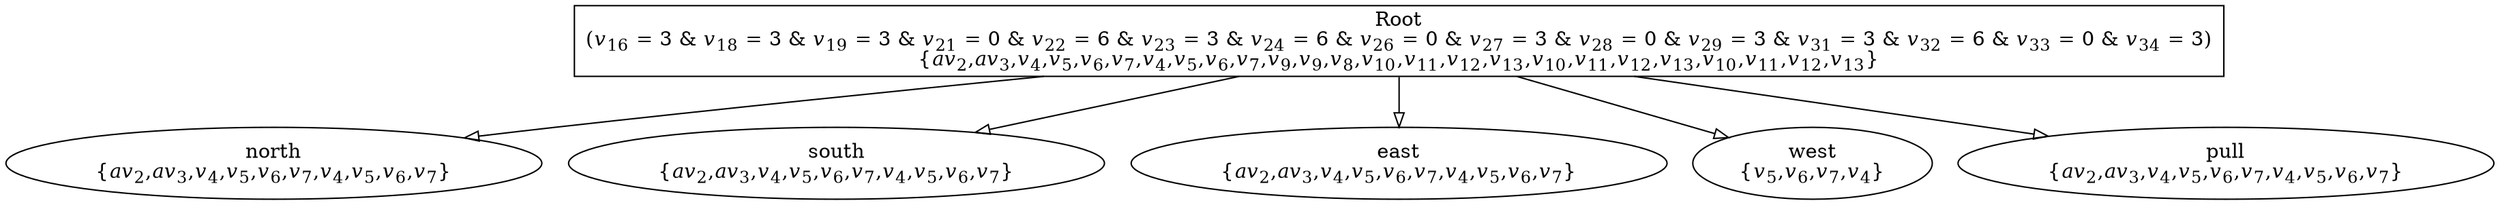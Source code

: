 digraph hierarchy {
node [shape=rectangle]
edge [arrowhead=empty]

Root [label=<Root<br/>(<i>v</i><sub>16</sub> = 3 &amp; <i>v</i><sub>18</sub> = 3 &amp; <i>v</i><sub>19</sub> = 3 &amp; <i>v</i><sub>21</sub> = 0 &amp; <i>v</i><sub>22</sub> = 6 &amp; <i>v</i><sub>23</sub> = 3 &amp; <i>v</i><sub>24</sub> = 6 &amp; <i>v</i><sub>26</sub> = 0 &amp; <i>v</i><sub>27</sub> = 3 &amp; <i>v</i><sub>28</sub> = 0 &amp; <i>v</i><sub>29</sub> = 3 &amp; <i>v</i><sub>31</sub> = 3 &amp; <i>v</i><sub>32</sub> = 6 &amp; <i>v</i><sub>33</sub> = 0 &amp; <i>v</i><sub>34</sub> = 3)<br/>{<i>av</i><sub>2</sub>,<i>av</i><sub>3</sub>,<i>v</i><sub>4</sub>,<i>v</i><sub>5</sub>,<i>v</i><sub>6</sub>,<i>v</i><sub>7</sub>,<i>v</i><sub>4</sub>,<i>v</i><sub>5</sub>,<i>v</i><sub>6</sub>,<i>v</i><sub>7</sub>,<i>v</i><sub>9</sub>,<i>v</i><sub>9</sub>,<i>v</i><sub>8</sub>,<i>v</i><sub>10</sub>,<i>v</i><sub>11</sub>,<i>v</i><sub>12</sub>,<i>v</i><sub>13</sub>,<i>v</i><sub>10</sub>,<i>v</i><sub>11</sub>,<i>v</i><sub>12</sub>,<i>v</i><sub>13</sub>,<i>v</i><sub>10</sub>,<i>v</i><sub>11</sub>,<i>v</i><sub>12</sub>,<i>v</i><sub>13</sub>}>]
Root -> north
Root -> south
Root -> east
Root -> west
Root -> pull

pull [label=<pull<br/>{<i>av</i><sub>2</sub>,<i>av</i><sub>3</sub>,<i>v</i><sub>4</sub>,<i>v</i><sub>5</sub>,<i>v</i><sub>6</sub>,<i>v</i><sub>7</sub>,<i>v</i><sub>4</sub>,<i>v</i><sub>5</sub>,<i>v</i><sub>6</sub>,<i>v</i><sub>7</sub>}>,shape=ellipse]

west [label=<west<br/>{<i>v</i><sub>5</sub>,<i>v</i><sub>6</sub>,<i>v</i><sub>7</sub>,<i>v</i><sub>4</sub>}>,shape=ellipse]

east [label=<east<br/>{<i>av</i><sub>2</sub>,<i>av</i><sub>3</sub>,<i>v</i><sub>4</sub>,<i>v</i><sub>5</sub>,<i>v</i><sub>6</sub>,<i>v</i><sub>7</sub>,<i>v</i><sub>4</sub>,<i>v</i><sub>5</sub>,<i>v</i><sub>6</sub>,<i>v</i><sub>7</sub>}>,shape=ellipse]

south [label=<south<br/>{<i>av</i><sub>2</sub>,<i>av</i><sub>3</sub>,<i>v</i><sub>4</sub>,<i>v</i><sub>5</sub>,<i>v</i><sub>6</sub>,<i>v</i><sub>7</sub>,<i>v</i><sub>4</sub>,<i>v</i><sub>5</sub>,<i>v</i><sub>6</sub>,<i>v</i><sub>7</sub>}>,shape=ellipse]

north [label=<north<br/>{<i>av</i><sub>2</sub>,<i>av</i><sub>3</sub>,<i>v</i><sub>4</sub>,<i>v</i><sub>5</sub>,<i>v</i><sub>6</sub>,<i>v</i><sub>7</sub>,<i>v</i><sub>4</sub>,<i>v</i><sub>5</sub>,<i>v</i><sub>6</sub>,<i>v</i><sub>7</sub>}>,shape=ellipse]

}
